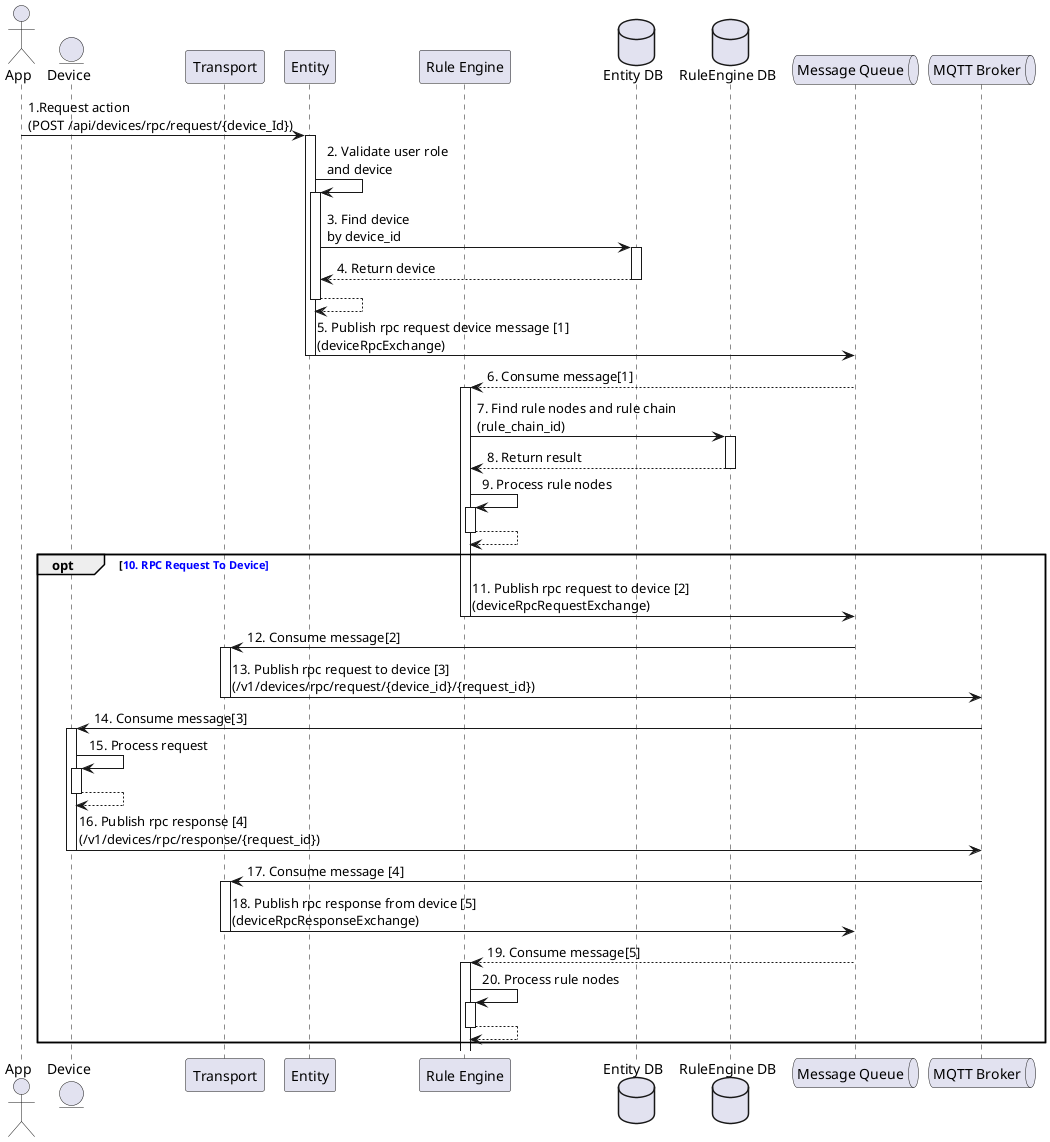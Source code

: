 @startuml

actor "App" as app
entity "Device" as device
participant "Transport" as transport
participant "Entity" as entities
participant "Rule Engine" as ruleEngine

database "Entity DB" as entityDb
database "RuleEngine DB" as ruleDb
queue "Message Queue" as messageQueue
queue "MQTT Broker" as mqtt

app -> entities++: 1.Request action\n(POST /api/devices/rpc/request/{device_Id})
entities -> entities++: 2. Validate user role\nand device
entities -> entityDb++: 3. Find device\nby device_id
entityDb --> entities--: 4. Return device
return

entities -> messageQueue--: 5. Publish rpc request device message [1]\n(deviceRpcExchange)

messageQueue --> ruleEngine++: 6. Consume message[1]
ruleEngine -> ruleDb++: 7. Find rule nodes and rule chain\n(rule_chain_id)
ruleDb --> ruleEngine--: 8. Return result

ruleEngine -> ruleEngine++: 9. Process rule nodes
return

opt <font color=blue>10. RPC Request To Device
   ruleEngine -> messageQueue--: 11. Publish rpc request to device [2]\n(deviceRpcRequestExchange)
   messageQueue -> transport++: 12. Consume message[2]
   transport -> mqtt--: 13. Publish rpc request to device [3]\n(/v1/devices/rpc/request/{device_id}/{request_id})
   mqtt -> device++: 14. Consume message[3]
   device -> device++: 15. Process request
   return
   device -> mqtt--: 16. Publish rpc response [4]\n(/v1/devices/rpc/response/{request_id})
   mqtt -> transport++: 17. Consume message [4]
   transport -> messageQueue--: 18. Publish rpc response from device [5]\n(deviceRpcResponseExchange)
   messageQueue --> ruleEngine++: 19. Consume message[5]
   ruleEngine -> ruleEngine++: 20. Process rule nodes
   return
end
@enduml